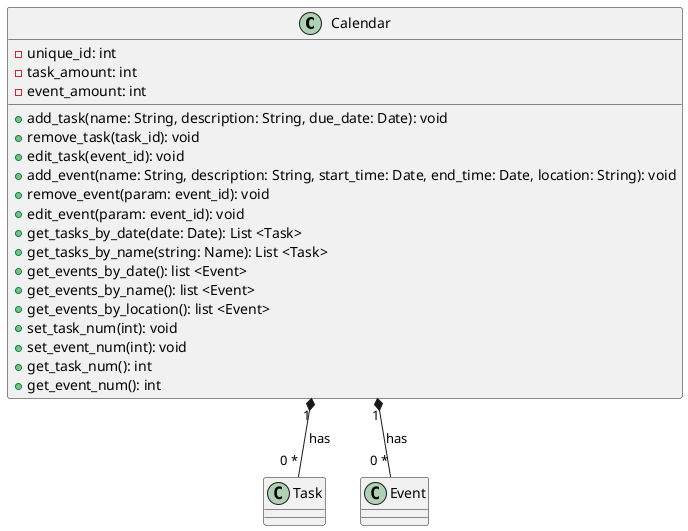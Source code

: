 @startuml

class Calendar {
  -unique_id: int  
  -task_amount: int
  -event_amount: int
  +add_task(name: String, description: String, due_date: Date): void
  +remove_task(task_id): void
  +edit_task(event_id): void
  +add_event(name: String, description: String, start_time: Date, end_time: Date, location: String): void
  +remove_event(param: event_id): void
  +edit_event(param: event_id): void
  +get_tasks_by_date(date: Date): List <Task>
  +get_tasks_by_name(string: Name): List <Task>
  +get_events_by_date(): list <Event>
  +get_events_by_name(): list <Event>
  +get_events_by_location(): list <Event>
  +set_task_num(int): void
  +set_event_num(int): void
  +get_task_num(): int
  +get_event_num(): int
}

class Task {
}

class Event {
}

Calendar "1" *-- "0 *" Task : "has"
Calendar "1" *-- "0 *" Event : "has"

@enduml
